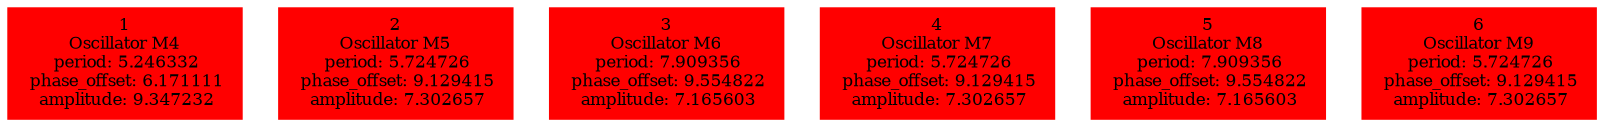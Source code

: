  digraph g{ forcelabels=true;
1 [label=<1<BR />Oscillator M4<BR /> period: 5.246332<BR /> phase_offset: 6.171111<BR /> amplitude: 9.347232>, shape=box,color=red,style=filled,fontsize=8];2 [label=<2<BR />Oscillator M5<BR /> period: 5.724726<BR /> phase_offset: 9.129415<BR /> amplitude: 7.302657>, shape=box,color=red,style=filled,fontsize=8];3 [label=<3<BR />Oscillator M6<BR /> period: 7.909356<BR /> phase_offset: 9.554822<BR /> amplitude: 7.165603>, shape=box,color=red,style=filled,fontsize=8];4 [label=<4<BR />Oscillator M7<BR /> period: 5.724726<BR /> phase_offset: 9.129415<BR /> amplitude: 7.302657>, shape=box,color=red,style=filled,fontsize=8];5 [label=<5<BR />Oscillator M8<BR /> period: 7.909356<BR /> phase_offset: 9.554822<BR /> amplitude: 7.165603>, shape=box,color=red,style=filled,fontsize=8];6 [label=<6<BR />Oscillator M9<BR /> period: 5.724726<BR /> phase_offset: 9.129415<BR /> amplitude: 7.302657>, shape=box,color=red,style=filled,fontsize=8]; }
